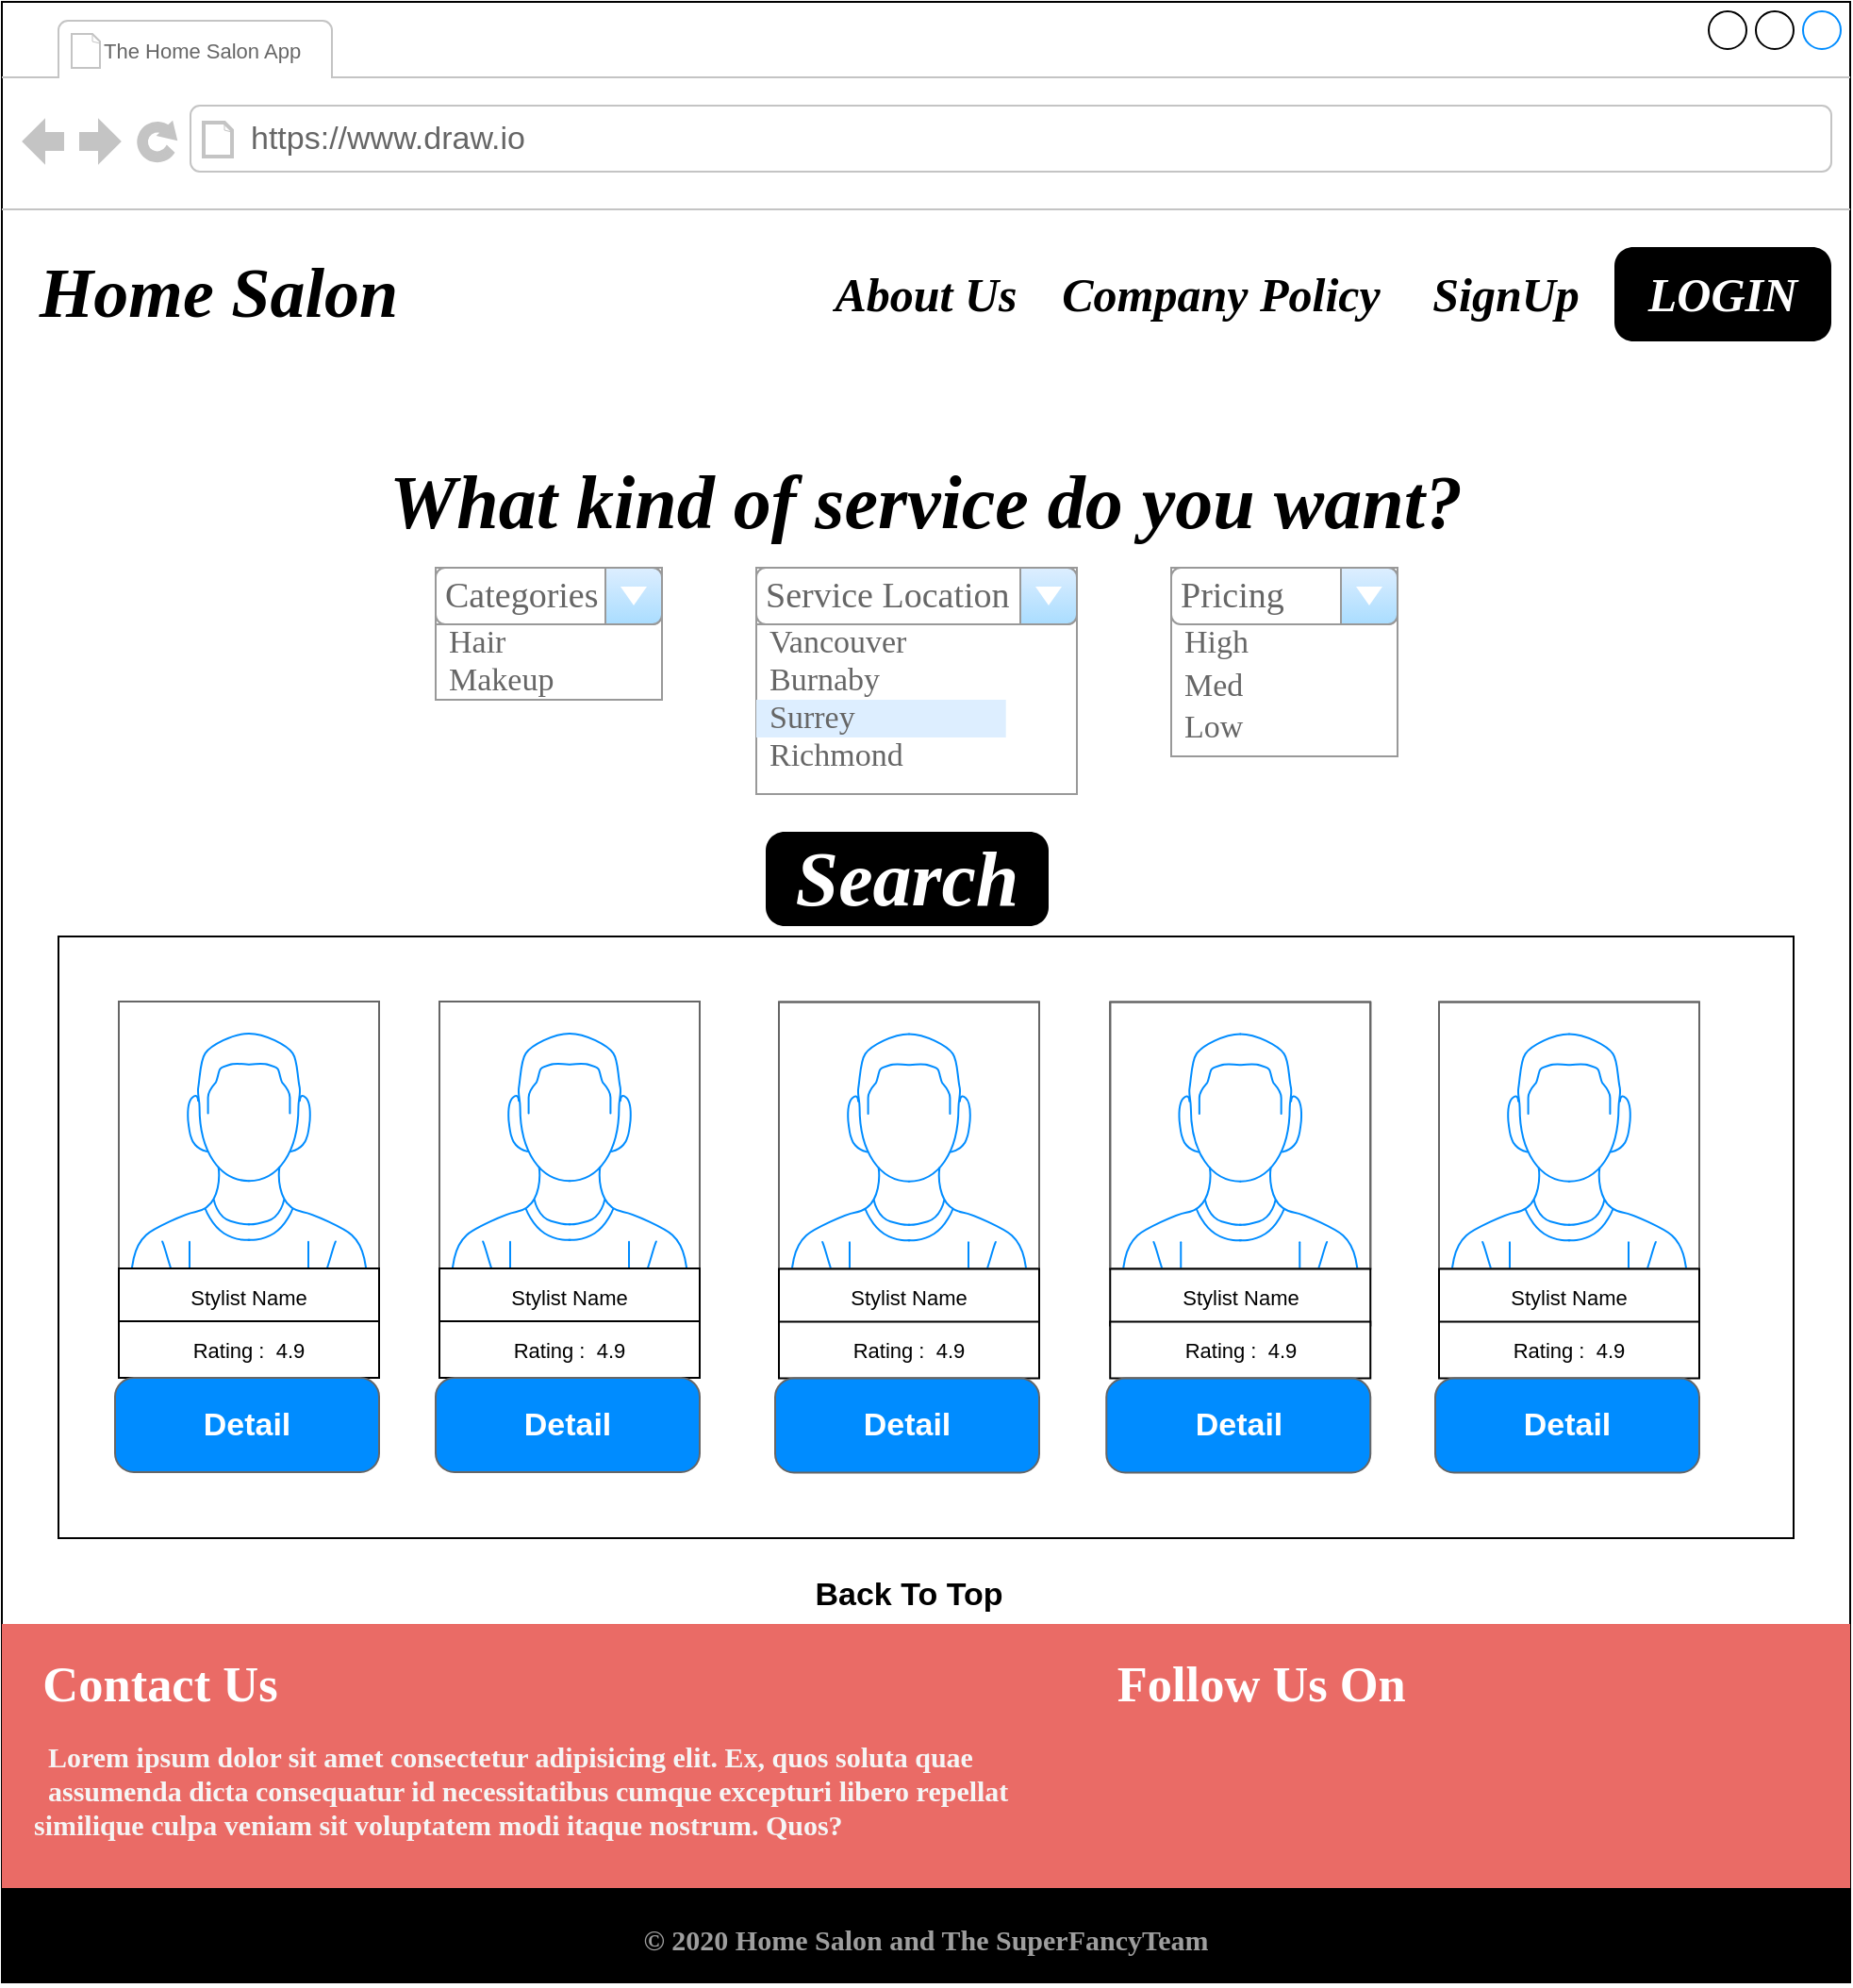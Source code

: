 <mxfile version="13.7.9" type="onedrive"><diagram name="Page-1" id="2cc2dc42-3aac-f2a9-1cec-7a8b7cbee084"><mxGraphModel dx="1301" dy="700" grid="1" gridSize="10" guides="1" tooltips="1" connect="1" arrows="1" fold="1" page="1" pageScale="1" pageWidth="1100" pageHeight="850" background="#ffffff" math="0" shadow="0"><root><mxCell id="0"/><mxCell id="1" parent="0"/><mxCell id="RGxN35gXqo9Cxzw9LaKJ-1" value="" style="strokeWidth=1;shadow=0;dashed=0;align=center;html=1;shape=mxgraph.mockup.containers.browserWindow;rSize=0;strokeColor2=#008cff;strokeColor3=#c4c4c4;mainText=,;recursiveResize=0;rounded=0;sketch=0;fontSize=8;" parent="1" vertex="1"><mxGeometry x="60" y="20" width="980" height="1050" as="geometry"/></mxCell><mxCell id="RGxN35gXqo9Cxzw9LaKJ-2" value="&lt;font style=&quot;font-size: 11px&quot;&gt;The Home Salon App&lt;/font&gt;" style="strokeWidth=1;shadow=0;dashed=0;align=center;html=1;shape=mxgraph.mockup.containers.anchor;fontSize=17;fontColor=#666666;align=left;" parent="RGxN35gXqo9Cxzw9LaKJ-1" vertex="1"><mxGeometry x="52" y="12" width="120" height="26" as="geometry"/></mxCell><mxCell id="RGxN35gXqo9Cxzw9LaKJ-3" value="https://www.draw.io" style="strokeWidth=1;shadow=0;dashed=0;align=center;html=1;shape=mxgraph.mockup.containers.anchor;rSize=0;fontSize=17;fontColor=#666666;align=left;" parent="RGxN35gXqo9Cxzw9LaKJ-1" vertex="1"><mxGeometry x="130" y="60" width="250" height="26" as="geometry"/></mxCell><mxCell id="RGxN35gXqo9Cxzw9LaKJ-5" value="&lt;font face=&quot;italic&quot; size=&quot;1&quot;&gt;&lt;b&gt;&lt;i style=&quot;font-size: 40px ; background-color: rgb(255 , 255 , 255)&quot;&gt;What kind&lt;font color=&quot;#ffffff&quot;&gt; &lt;/font&gt;of service do you want?&lt;/i&gt;&lt;/b&gt;&lt;/font&gt;" style="text;html=1;strokeColor=none;fillColor=none;align=center;verticalAlign=middle;whiteSpace=wrap;rounded=0;sketch=0;fontColor=#000000;" parent="RGxN35gXqo9Cxzw9LaKJ-1" vertex="1"><mxGeometry x="125" y="190" width="730" height="150" as="geometry"/></mxCell><mxCell id="RGxN35gXqo9Cxzw9LaKJ-8" value="&lt;font face=&quot;italic&quot; style=&quot;font-size: 25px;&quot;&gt;SignUp&lt;/font&gt;" style="strokeWidth=1;shadow=0;dashed=0;align=center;html=1;shape=mxgraph.mockup.buttons.button;mainText=;buttonStyle=round;fontSize=25;fontStyle=3;whiteSpace=wrap;rounded=0;sketch=0;horizontal=1;labelBackgroundColor=none;fillColor=none;strokeColor=none;" parent="RGxN35gXqo9Cxzw9LaKJ-1" vertex="1"><mxGeometry x="740" y="130" width="115" height="50" as="geometry"/></mxCell><mxCell id="RGxN35gXqo9Cxzw9LaKJ-12" value="LOGIN" style="strokeWidth=1;shadow=0;dashed=0;align=center;html=1;shape=mxgraph.mockup.buttons.button;fontColor=#ffffff;mainText=;buttonStyle=round;fontSize=25;fontStyle=3;whiteSpace=wrap;rounded=0;sketch=0;fontFamily=italic;fillColor=#000000;perimeterSpacing=0;strokeColor=none;" parent="RGxN35gXqo9Cxzw9LaKJ-1" vertex="1"><mxGeometry x="855" y="130" width="115" height="50" as="geometry"/></mxCell><mxCell id="RGxN35gXqo9Cxzw9LaKJ-13" value="&lt;font face=&quot;italic&quot; style=&quot;font-size: 25px&quot;&gt;Company Policy&lt;/font&gt;" style="strokeWidth=1;shadow=0;dashed=0;align=center;html=1;shape=mxgraph.mockup.buttons.button;mainText=;buttonStyle=round;fontSize=25;fontStyle=3;whiteSpace=wrap;rounded=0;sketch=0;horizontal=1;labelBackgroundColor=none;fillColor=none;strokeColor=none;" parent="RGxN35gXqo9Cxzw9LaKJ-1" vertex="1"><mxGeometry x="553.75" y="130" width="185" height="50" as="geometry"/></mxCell><mxCell id="RGxN35gXqo9Cxzw9LaKJ-14" value="&lt;font face=&quot;italic&quot; style=&quot;font-size: 25px&quot;&gt;About Us&lt;/font&gt;" style="strokeWidth=1;shadow=0;dashed=0;align=center;html=1;shape=mxgraph.mockup.buttons.button;mainText=;buttonStyle=round;fontSize=25;fontStyle=3;whiteSpace=wrap;rounded=0;sketch=0;horizontal=1;labelBackgroundColor=none;fillColor=none;strokeColor=none;" parent="RGxN35gXqo9Cxzw9LaKJ-1" vertex="1"><mxGeometry x="426.25" y="130" width="127.5" height="50" as="geometry"/></mxCell><mxCell id="RGxN35gXqo9Cxzw9LaKJ-15" value="&lt;font face=&quot;italic&quot; style=&quot;font-size: 37px&quot;&gt;Home Salon&lt;/font&gt;" style="strokeWidth=1;shadow=0;dashed=0;align=center;html=1;shape=mxgraph.mockup.buttons.button;mainText=;buttonStyle=round;fontSize=25;fontStyle=3;whiteSpace=wrap;rounded=0;sketch=0;horizontal=1;labelBackgroundColor=none;fillColor=none;strokeColor=none;" parent="RGxN35gXqo9Cxzw9LaKJ-1" vertex="1"><mxGeometry y="120" width="230" height="70" as="geometry"/></mxCell><mxCell id="RGxN35gXqo9Cxzw9LaKJ-35" value="&lt;h5 class=&quot;white-text&quot; style=&quot;box-sizing: inherit ; line-height: 27.06px ; font-size: 1.64rem ; margin: 1.093rem 0px 0.656rem ; color: rgb(255 , 255 , 255)&quot;&gt;&lt;span style=&quot;background-color: rgb(234 , 107 , 102)&quot;&gt;&lt;font face=&quot;italic&quot;&gt;&amp;nbsp; &amp;nbsp;Contact Us&lt;/font&gt;&lt;/span&gt;&lt;/h5&gt;&lt;p class=&quot;grey-text text-lighten-4&quot; style=&quot;box-sizing: inherit ; font-size: 15px ; color: rgb(245 , 245 , 245)&quot;&gt;&lt;span style=&quot;background-color: rgb(234 , 107 , 102)&quot;&gt;&lt;b&gt;&lt;font face=&quot;italic&quot;&gt;&amp;nbsp; &amp;nbsp; &amp;nbsp; Lorem ipsum dolor sit amet consectetur adipisicing elit. Ex, quos soluta quae&amp;nbsp; &amp;nbsp; &amp;nbsp; &amp;nbsp; &amp;nbsp; &amp;nbsp; &amp;nbsp; &amp;nbsp; &amp;nbsp; assumenda dicta consequatur id necessitatibus cumque excepturi libero repellat&amp;nbsp; &amp;nbsp; &amp;nbsp; &amp;nbsp; &amp;nbsp; &amp;nbsp; similique culpa veniam sit voluptatem modi itaque nostrum. Quos?&lt;/font&gt;&lt;/b&gt;&lt;/span&gt;&lt;/p&gt;" style="text;spacingTop=-5;whiteSpace=wrap;html=1;align=left;fontSize=12;fontFamily=Helvetica;rounded=0;labelBackgroundColor=none;sketch=0;fillColor=#EA6B66;" parent="RGxN35gXqo9Cxzw9LaKJ-1" vertex="1"><mxGeometry y="860" width="560" height="140" as="geometry"/></mxCell><mxCell id="RGxN35gXqo9Cxzw9LaKJ-39" value="&lt;h5 class=&quot;white-text&quot; style=&quot;box-sizing: inherit; line-height: 27.06px; font-size: 1.64rem; margin: 1.093rem 0px 0.656rem;&quot;&gt;&lt;span style=&quot;color: rgb(158 , 158 , 158) ; font-size: 15px ; background-color: rgb(0 , 0 , 0)&quot;&gt;&lt;font face=&quot;italic&quot;&gt;© 2020 Home Salon and The SuperFancyTeam&lt;/font&gt;&lt;/span&gt;&lt;/h5&gt;" style="text;spacingTop=-5;whiteSpace=wrap;html=1;align=center;fontSize=12;fontFamily=Helvetica;rounded=0;labelBackgroundColor=none;sketch=0;fillColor=#000000;verticalAlign=middle;" parent="RGxN35gXqo9Cxzw9LaKJ-1" vertex="1"><mxGeometry y="1000" width="980" height="50" as="geometry"/></mxCell><mxCell id="RGxN35gXqo9Cxzw9LaKJ-40" value="&lt;h5 class=&quot;white-text&quot; style=&quot;box-sizing: inherit ; line-height: 27.06px ; font-size: 1.64rem ; margin: 1.093rem 0px 0.656rem ; color: rgb(255 , 255 , 255)&quot;&gt;&lt;span style=&quot;background-color: rgb(234 , 107 , 102)&quot;&gt;&lt;font face=&quot;italic&quot;&gt;&amp;nbsp; &amp;nbsp; &amp;nbsp; Follow Us On&lt;/font&gt;&lt;/span&gt;&lt;/h5&gt;&lt;p class=&quot;grey-text text-lighten-4&quot; style=&quot;box-sizing: inherit ; font-size: 15px ; color: rgb(245 , 245 , 245)&quot;&gt;&lt;span style=&quot;background-color: rgb(234 , 107 , 102)&quot;&gt;&lt;b&gt;&lt;font face=&quot;italic&quot;&gt;&amp;nbsp; &amp;nbsp; &amp;nbsp;&amp;nbsp;&lt;/font&gt;&lt;/b&gt;&lt;/span&gt;&lt;/p&gt;" style="text;spacingTop=-5;whiteSpace=wrap;html=1;align=left;fontSize=12;fontFamily=Helvetica;rounded=0;labelBackgroundColor=none;sketch=0;fillColor=#EA6B66;" parent="RGxN35gXqo9Cxzw9LaKJ-1" vertex="1"><mxGeometry x="550" y="860" width="430" height="140" as="geometry"/></mxCell><mxCell id="RGxN35gXqo9Cxzw9LaKJ-41" value="&lt;font face=&quot;italic&quot;&gt;Facebook&lt;/font&gt;" style="strokeWidth=1;shadow=0;dashed=0;align=left;html=1;shape=mxgraph.mockup.buttons.button;fontColor=#ffffff;mainText=;buttonStyle=round;fontSize=17;fontStyle=1;whiteSpace=wrap;rounded=0;labelBackgroundColor=none;sketch=0;fillColor=none;strokeColor=none;" parent="RGxN35gXqo9Cxzw9LaKJ-1" vertex="1"><mxGeometry x="590" y="653" width="131.25" height="25" as="geometry"/></mxCell><mxCell id="RGxN35gXqo9Cxzw9LaKJ-42" value="&lt;font face=&quot;italic&quot;&gt;Instagram&lt;/font&gt;" style="strokeWidth=1;shadow=0;dashed=0;align=left;html=1;shape=mxgraph.mockup.buttons.button;fontColor=#ffffff;mainText=;buttonStyle=round;fontSize=17;fontStyle=1;whiteSpace=wrap;rounded=0;labelBackgroundColor=none;sketch=0;fillColor=none;strokeColor=none;" parent="RGxN35gXqo9Cxzw9LaKJ-1" vertex="1"><mxGeometry x="590" y="678" width="131.25" height="25" as="geometry"/></mxCell><mxCell id="RGxN35gXqo9Cxzw9LaKJ-43" value="&lt;font face=&quot;italic&quot;&gt;Tweeter&lt;/font&gt;" style="strokeWidth=1;shadow=0;dashed=0;align=left;html=1;shape=mxgraph.mockup.buttons.button;fontColor=#ffffff;mainText=;buttonStyle=round;fontSize=17;fontStyle=1;whiteSpace=wrap;rounded=0;labelBackgroundColor=none;sketch=0;fillColor=none;strokeColor=none;" parent="RGxN35gXqo9Cxzw9LaKJ-1" vertex="1"><mxGeometry x="590" y="703" width="131.25" height="25" as="geometry"/></mxCell><mxCell id="RGxN35gXqo9Cxzw9LaKJ-60" value="&lt;font face=&quot;italic&quot; size=&quot;1&quot;&gt;&lt;i style=&quot;font-size: 41px&quot;&gt;Search&lt;/i&gt;&lt;/font&gt;" style="strokeWidth=1;shadow=0;dashed=0;align=center;html=1;shape=mxgraph.mockup.buttons.button;fontColor=#ffffff;mainText=;buttonStyle=round;fontSize=17;fontStyle=1;whiteSpace=wrap;rounded=0;labelBackgroundColor=none;sketch=0;strokeColor=none;fillColor=#000000;" parent="RGxN35gXqo9Cxzw9LaKJ-1" vertex="1"><mxGeometry x="405" y="440" width="150" height="50" as="geometry"/></mxCell><mxCell id="RGxN35gXqo9Cxzw9LaKJ-62" value="" style="strokeWidth=1;shadow=0;dashed=0;align=center;html=1;shape=mxgraph.mockup.forms.rrect;rSize=0;strokeColor=#999999;fillColor=#ffffff;rounded=0;labelBackgroundColor=none;sketch=0;fontSize=25;fontColor=#000000;" parent="RGxN35gXqo9Cxzw9LaKJ-1" vertex="1"><mxGeometry x="620" y="300" width="120" height="100" as="geometry"/></mxCell><mxCell id="RGxN35gXqo9Cxzw9LaKJ-63" value="&lt;font face=&quot;italic&quot;&gt;High&lt;/font&gt;" style="strokeWidth=1;shadow=0;dashed=0;align=center;html=1;shape=mxgraph.mockup.forms.anchor;fontSize=17;fontColor=#666666;align=left;spacingLeft=5;resizeWidth=1;" parent="RGxN35gXqo9Cxzw9LaKJ-62" vertex="1"><mxGeometry width="72.0" height="20" relative="1" as="geometry"><mxPoint y="30" as="offset"/></mxGeometry></mxCell><mxCell id="RGxN35gXqo9Cxzw9LaKJ-64" value="&lt;span style=&quot;font-family: &amp;#34;italic&amp;#34;&quot;&gt;Med&lt;/span&gt;" style="strokeWidth=1;shadow=0;dashed=0;align=center;html=1;shape=mxgraph.mockup.forms.anchor;fontSize=17;fontColor=#666666;align=left;spacingLeft=5;resizeWidth=1;" parent="RGxN35gXqo9Cxzw9LaKJ-62" vertex="1"><mxGeometry width="72.0" height="20" relative="1" as="geometry"><mxPoint y="53" as="offset"/></mxGeometry></mxCell><mxCell id="RGxN35gXqo9Cxzw9LaKJ-65" value="" style="strokeWidth=1;shadow=0;dashed=0;align=center;html=1;shape=mxgraph.mockup.forms.anchor;fontSize=17;fontColor=#666666;align=left;spacingLeft=5;resizeWidth=1;" parent="RGxN35gXqo9Cxzw9LaKJ-62" vertex="1"><mxGeometry width="72.0" height="20" relative="1" as="geometry"><mxPoint y="90" as="offset"/></mxGeometry></mxCell><mxCell id="RGxN35gXqo9Cxzw9LaKJ-68" value="&lt;span style=&quot;font-family: &amp;#34;italic&amp;#34;&quot;&gt;Low&lt;/span&gt;" style="strokeWidth=1;shadow=0;dashed=0;align=center;html=1;shape=mxgraph.mockup.forms.anchor;fontSize=17;fontColor=#666666;align=left;spacingLeft=5;resizeWidth=1;" parent="RGxN35gXqo9Cxzw9LaKJ-62" vertex="1"><mxGeometry y="75" width="72.0" height="20" as="geometry"/></mxCell><mxCell id="RGxN35gXqo9Cxzw9LaKJ-67" value="&lt;font face=&quot;italic&quot;&gt;&lt;span style=&quot;font-size: 19px&quot;&gt;Pricing&lt;/span&gt;&lt;/font&gt;" style="strokeWidth=1;shadow=0;dashed=0;align=center;html=1;shape=mxgraph.mockup.forms.comboBox;strokeColor=#999999;fillColor=#ddeeff;align=left;fillColor2=#aaddff;mainText=;fontColor=#666666;fontSize=17;spacingLeft=3;rounded=0;labelBackgroundColor=none;sketch=0;" parent="RGxN35gXqo9Cxzw9LaKJ-62" vertex="1"><mxGeometry width="120" height="30" as="geometry"/></mxCell><mxCell id="RGxN35gXqo9Cxzw9LaKJ-29" value="" style="strokeWidth=1;shadow=0;dashed=0;align=center;html=1;shape=mxgraph.mockup.forms.rrect;rSize=0;strokeColor=#999999;fillColor=#ffffff;rounded=0;labelBackgroundColor=none;sketch=0;fontSize=25;fontColor=#000000;" parent="RGxN35gXqo9Cxzw9LaKJ-1" vertex="1"><mxGeometry x="230" y="300" width="120" height="70" as="geometry"/></mxCell><mxCell id="RGxN35gXqo9Cxzw9LaKJ-31" value="&lt;font face=&quot;italic&quot;&gt;Hair&lt;/font&gt;" style="strokeWidth=1;shadow=0;dashed=0;align=center;html=1;shape=mxgraph.mockup.forms.anchor;fontSize=17;fontColor=#666666;align=left;spacingLeft=5;resizeWidth=1;" parent="RGxN35gXqo9Cxzw9LaKJ-29" vertex="1"><mxGeometry width="72.0" height="20" relative="1" as="geometry"><mxPoint y="30" as="offset"/></mxGeometry></mxCell><mxCell id="RGxN35gXqo9Cxzw9LaKJ-32" value="&lt;font face=&quot;italic&quot;&gt;Makeup&lt;/font&gt;" style="strokeWidth=1;shadow=0;dashed=0;align=center;html=1;shape=mxgraph.mockup.forms.anchor;fontSize=17;fontColor=#666666;align=left;spacingLeft=5;resizeWidth=1;" parent="RGxN35gXqo9Cxzw9LaKJ-29" vertex="1"><mxGeometry width="72.0" height="20" relative="1" as="geometry"><mxPoint y="50" as="offset"/></mxGeometry></mxCell><mxCell id="RGxN35gXqo9Cxzw9LaKJ-34" value="" style="strokeWidth=1;shadow=0;dashed=0;align=center;html=1;shape=mxgraph.mockup.forms.anchor;fontSize=17;fontColor=#666666;align=left;spacingLeft=5;resizeWidth=1;" parent="RGxN35gXqo9Cxzw9LaKJ-29" vertex="1"><mxGeometry width="72.0" height="20" relative="1" as="geometry"><mxPoint y="90" as="offset"/></mxGeometry></mxCell><mxCell id="RGxN35gXqo9Cxzw9LaKJ-57" value="Title" style="strokeWidth=1;shadow=0;dashed=0;align=center;html=1;shape=mxgraph.mockup.forms.rrect;rSize=0;strokeColor=#999999;fontColor=#008cff;fontSize=17;fillColor=#ffffff;resizeWidth=1;" parent="RGxN35gXqo9Cxzw9LaKJ-29" vertex="1"><mxGeometry x="1.364e-13" width="90.0" height="30" as="geometry"/></mxCell><mxCell id="RGxN35gXqo9Cxzw9LaKJ-59" value="&lt;font face=&quot;italic&quot; style=&quot;font-size: 19px&quot;&gt;Categories&lt;/font&gt;" style="strokeWidth=1;shadow=0;dashed=0;align=center;html=1;shape=mxgraph.mockup.forms.comboBox;strokeColor=#999999;fillColor=#ddeeff;align=left;fillColor2=#aaddff;mainText=;fontColor=#666666;fontSize=17;spacingLeft=3;rounded=0;labelBackgroundColor=none;sketch=0;" parent="RGxN35gXqo9Cxzw9LaKJ-29" vertex="1"><mxGeometry width="120" height="30" as="geometry"/></mxCell><mxCell id="RGxN35gXqo9Cxzw9LaKJ-51" value="" style="strokeWidth=1;shadow=0;dashed=0;align=center;html=1;shape=mxgraph.mockup.forms.rrect;rSize=0;strokeColor=#999999;fillColor=#ffffff;rounded=0;labelBackgroundColor=none;sketch=0;fontSize=25;fontColor=#000000;" parent="RGxN35gXqo9Cxzw9LaKJ-1" vertex="1"><mxGeometry x="400" y="300" width="170" height="120" as="geometry"/></mxCell><mxCell id="RGxN35gXqo9Cxzw9LaKJ-52" value="Title" style="strokeWidth=1;shadow=0;dashed=0;align=center;html=1;shape=mxgraph.mockup.forms.rrect;rSize=0;strokeColor=#999999;fontColor=#008cff;fontSize=17;fillColor=#ffffff;resizeWidth=1;" parent="RGxN35gXqo9Cxzw9LaKJ-51" vertex="1"><mxGeometry width="132.353" height="30" relative="1" as="geometry"/></mxCell><mxCell id="RGxN35gXqo9Cxzw9LaKJ-53" value="&lt;font face=&quot;italic&quot;&gt;Vancouver&lt;/font&gt;" style="strokeWidth=1;shadow=0;dashed=0;align=center;html=1;shape=mxgraph.mockup.forms.anchor;fontSize=17;fontColor=#666666;align=left;spacingLeft=5;resizeWidth=1;" parent="RGxN35gXqo9Cxzw9LaKJ-51" vertex="1"><mxGeometry width="132.353" height="20" relative="1" as="geometry"><mxPoint y="30" as="offset"/></mxGeometry></mxCell><mxCell id="RGxN35gXqo9Cxzw9LaKJ-54" value="&lt;font face=&quot;italic&quot;&gt;Burnaby&lt;/font&gt;" style="strokeWidth=1;shadow=0;dashed=0;align=center;html=1;shape=mxgraph.mockup.forms.anchor;fontSize=17;fontColor=#666666;align=left;spacingLeft=5;resizeWidth=1;" parent="RGxN35gXqo9Cxzw9LaKJ-51" vertex="1"><mxGeometry width="132.353" height="20" relative="1" as="geometry"><mxPoint y="50" as="offset"/></mxGeometry></mxCell><mxCell id="RGxN35gXqo9Cxzw9LaKJ-55" value="&lt;font face=&quot;italic&quot;&gt;Surrey&lt;/font&gt;" style="strokeWidth=1;shadow=0;dashed=0;align=center;html=1;shape=mxgraph.mockup.forms.rrect;rSize=0;fontSize=17;fontColor=#666666;align=left;spacingLeft=5;fillColor=#ddeeff;strokeColor=none;resizeWidth=1;" parent="RGxN35gXqo9Cxzw9LaKJ-51" vertex="1"><mxGeometry width="132.353" height="20" relative="1" as="geometry"><mxPoint y="70" as="offset"/></mxGeometry></mxCell><mxCell id="RGxN35gXqo9Cxzw9LaKJ-56" value="&lt;font face=&quot;italic&quot;&gt;Richmond&lt;/font&gt;" style="strokeWidth=1;shadow=0;dashed=0;align=center;html=1;shape=mxgraph.mockup.forms.anchor;fontSize=17;fontColor=#666666;align=left;spacingLeft=5;resizeWidth=1;" parent="RGxN35gXqo9Cxzw9LaKJ-51" vertex="1"><mxGeometry width="132.353" height="20" relative="1" as="geometry"><mxPoint y="90" as="offset"/></mxGeometry></mxCell><mxCell id="RGxN35gXqo9Cxzw9LaKJ-58" value="&lt;font face=&quot;italic&quot; style=&quot;font-size: 19px&quot;&gt;Service Location&lt;/font&gt;" style="strokeWidth=1;shadow=0;dashed=0;align=center;html=1;shape=mxgraph.mockup.forms.comboBox;strokeColor=#999999;fillColor=#ddeeff;align=left;fillColor2=#aaddff;mainText=;fontColor=#666666;fontSize=17;spacingLeft=3;rounded=0;labelBackgroundColor=none;sketch=0;" parent="RGxN35gXqo9Cxzw9LaKJ-51" vertex="1"><mxGeometry width="170" height="30" as="geometry"/></mxCell><mxCell id="NOzrRtriYUhvcBPptgW4-2" value="" style="rounded=0;whiteSpace=wrap;html=1;" vertex="1" parent="RGxN35gXqo9Cxzw9LaKJ-1"><mxGeometry x="30" y="495.5" width="920" height="319" as="geometry"/></mxCell><mxCell id="NOzrRtriYUhvcBPptgW4-4" value="" style="verticalLabelPosition=bottom;shadow=0;dashed=0;align=center;html=1;verticalAlign=top;strokeWidth=1;shape=mxgraph.mockup.containers.userMale;strokeColor=#666666;strokeColor2=#008cff;" vertex="1" parent="RGxN35gXqo9Cxzw9LaKJ-1"><mxGeometry x="62" y="530" width="138" height="141.5" as="geometry"/></mxCell><mxCell id="NOzrRtriYUhvcBPptgW4-8" value="Stylist Name" style="rounded=0;whiteSpace=wrap;html=1;fontSize=11;align=center;" vertex="1" parent="RGxN35gXqo9Cxzw9LaKJ-1"><mxGeometry x="62" y="671.5" width="138" height="30" as="geometry"/></mxCell><mxCell id="NOzrRtriYUhvcBPptgW4-14" value="Rating :&amp;nbsp; 4.9" style="rounded=0;whiteSpace=wrap;html=1;fontSize=11;align=center;" vertex="1" parent="RGxN35gXqo9Cxzw9LaKJ-1"><mxGeometry x="62" y="699.5" width="138" height="30" as="geometry"/></mxCell><mxCell id="NOzrRtriYUhvcBPptgW4-15" value="Detail" style="strokeWidth=1;shadow=0;dashed=0;align=center;html=1;shape=mxgraph.mockup.buttons.button;strokeColor=#666666;fontColor=#ffffff;mainText=;buttonStyle=round;fontSize=17;fontStyle=1;fillColor=#008cff;whiteSpace=wrap;" vertex="1" parent="RGxN35gXqo9Cxzw9LaKJ-1"><mxGeometry x="60" y="729.5" width="140" height="50" as="geometry"/></mxCell><mxCell id="NOzrRtriYUhvcBPptgW4-16" value="" style="verticalLabelPosition=bottom;shadow=0;dashed=0;align=center;html=1;verticalAlign=top;strokeWidth=1;shape=mxgraph.mockup.containers.userMale;strokeColor=#666666;strokeColor2=#008cff;" vertex="1" parent="RGxN35gXqo9Cxzw9LaKJ-1"><mxGeometry x="232" y="530" width="138" height="141.5" as="geometry"/></mxCell><mxCell id="NOzrRtriYUhvcBPptgW4-17" value="Stylist Name" style="rounded=0;whiteSpace=wrap;html=1;fontSize=11;align=center;" vertex="1" parent="RGxN35gXqo9Cxzw9LaKJ-1"><mxGeometry x="232" y="671.5" width="138" height="30" as="geometry"/></mxCell><mxCell id="NOzrRtriYUhvcBPptgW4-18" value="Rating :&amp;nbsp; 4.9" style="rounded=0;whiteSpace=wrap;html=1;fontSize=11;align=center;" vertex="1" parent="RGxN35gXqo9Cxzw9LaKJ-1"><mxGeometry x="232" y="699.5" width="138" height="30" as="geometry"/></mxCell><mxCell id="NOzrRtriYUhvcBPptgW4-19" value="Detail" style="strokeWidth=1;shadow=0;dashed=0;align=center;html=1;shape=mxgraph.mockup.buttons.button;strokeColor=#666666;fontColor=#ffffff;mainText=;buttonStyle=round;fontSize=17;fontStyle=1;fillColor=#008cff;whiteSpace=wrap;" vertex="1" parent="RGxN35gXqo9Cxzw9LaKJ-1"><mxGeometry x="230" y="729.5" width="140" height="50" as="geometry"/></mxCell><mxCell id="NOzrRtriYUhvcBPptgW4-20" value="" style="verticalLabelPosition=bottom;shadow=0;dashed=0;align=center;html=1;verticalAlign=top;strokeWidth=1;shape=mxgraph.mockup.containers.userMale;strokeColor=#666666;strokeColor2=#008cff;" vertex="1" parent="RGxN35gXqo9Cxzw9LaKJ-1"><mxGeometry x="412" y="530.25" width="138" height="141.5" as="geometry"/></mxCell><mxCell id="NOzrRtriYUhvcBPptgW4-21" value="Stylist Name" style="rounded=0;whiteSpace=wrap;html=1;fontSize=11;align=center;" vertex="1" parent="RGxN35gXqo9Cxzw9LaKJ-1"><mxGeometry x="412" y="671.75" width="138" height="30" as="geometry"/></mxCell><mxCell id="NOzrRtriYUhvcBPptgW4-22" value="Rating :&amp;nbsp; 4.9" style="rounded=0;whiteSpace=wrap;html=1;fontSize=11;align=center;" vertex="1" parent="RGxN35gXqo9Cxzw9LaKJ-1"><mxGeometry x="412" y="699.75" width="138" height="30" as="geometry"/></mxCell><mxCell id="NOzrRtriYUhvcBPptgW4-23" value="Detail" style="strokeWidth=1;shadow=0;dashed=0;align=center;html=1;shape=mxgraph.mockup.buttons.button;strokeColor=#666666;fontColor=#ffffff;mainText=;buttonStyle=round;fontSize=17;fontStyle=1;fillColor=#008cff;whiteSpace=wrap;" vertex="1" parent="RGxN35gXqo9Cxzw9LaKJ-1"><mxGeometry x="410" y="729.75" width="140" height="50" as="geometry"/></mxCell><mxCell id="NOzrRtriYUhvcBPptgW4-24" value="" style="verticalLabelPosition=bottom;shadow=0;dashed=0;align=center;html=1;verticalAlign=top;strokeWidth=1;shape=mxgraph.mockup.containers.userMale;strokeColor=#666666;strokeColor2=#008cff;" vertex="1" parent="RGxN35gXqo9Cxzw9LaKJ-1"><mxGeometry x="587.63" y="530.25" width="138" height="141.5" as="geometry"/></mxCell><mxCell id="NOzrRtriYUhvcBPptgW4-25" value="Stylist Name" style="rounded=0;whiteSpace=wrap;html=1;fontSize=11;align=center;" vertex="1" parent="RGxN35gXqo9Cxzw9LaKJ-1"><mxGeometry x="587.63" y="671.75" width="138" height="30" as="geometry"/></mxCell><mxCell id="NOzrRtriYUhvcBPptgW4-26" value="Rating :&amp;nbsp; 4.9" style="rounded=0;whiteSpace=wrap;html=1;fontSize=11;align=center;" vertex="1" parent="RGxN35gXqo9Cxzw9LaKJ-1"><mxGeometry x="587.63" y="699.75" width="138" height="30" as="geometry"/></mxCell><mxCell id="NOzrRtriYUhvcBPptgW4-27" value="Detail" style="strokeWidth=1;shadow=0;dashed=0;align=center;html=1;shape=mxgraph.mockup.buttons.button;strokeColor=#666666;fontColor=#ffffff;mainText=;buttonStyle=round;fontSize=17;fontStyle=1;fillColor=#008cff;whiteSpace=wrap;" vertex="1" parent="RGxN35gXqo9Cxzw9LaKJ-1"><mxGeometry x="585.63" y="729.75" width="140" height="50" as="geometry"/></mxCell><mxCell id="NOzrRtriYUhvcBPptgW4-28" value="" style="verticalLabelPosition=bottom;shadow=0;dashed=0;align=center;html=1;verticalAlign=top;strokeWidth=1;shape=mxgraph.mockup.containers.userMale;strokeColor=#666666;strokeColor2=#008cff;" vertex="1" parent="RGxN35gXqo9Cxzw9LaKJ-1"><mxGeometry x="762" y="530.25" width="138" height="141.5" as="geometry"/></mxCell><mxCell id="NOzrRtriYUhvcBPptgW4-29" value="Stylist Name" style="rounded=0;whiteSpace=wrap;html=1;fontSize=11;align=center;" vertex="1" parent="RGxN35gXqo9Cxzw9LaKJ-1"><mxGeometry x="762" y="671.75" width="138" height="30" as="geometry"/></mxCell><mxCell id="NOzrRtriYUhvcBPptgW4-30" value="Rating :&amp;nbsp; 4.9" style="rounded=0;whiteSpace=wrap;html=1;fontSize=11;align=center;" vertex="1" parent="RGxN35gXqo9Cxzw9LaKJ-1"><mxGeometry x="762" y="699.75" width="138" height="30" as="geometry"/></mxCell><mxCell id="NOzrRtriYUhvcBPptgW4-31" value="Detail" style="strokeWidth=1;shadow=0;dashed=0;align=center;html=1;shape=mxgraph.mockup.buttons.button;strokeColor=#666666;fontColor=#ffffff;mainText=;buttonStyle=round;fontSize=17;fontStyle=1;fillColor=#008cff;whiteSpace=wrap;" vertex="1" parent="RGxN35gXqo9Cxzw9LaKJ-1"><mxGeometry x="760" y="729.75" width="140" height="50" as="geometry"/></mxCell><mxCell id="NOzrRtriYUhvcBPptgW4-32" value="Back To Top" style="strokeWidth=1;shadow=0;dashed=0;align=center;html=1;shape=mxgraph.mockup.buttons.button;mainText=;buttonStyle=round;fontSize=17;fontStyle=1;whiteSpace=wrap;fillColor=#FFFFFF;strokeColor=none;" vertex="1" parent="RGxN35gXqo9Cxzw9LaKJ-1"><mxGeometry x="406" y="830" width="150" height="30" as="geometry"/></mxCell></root></mxGraphModel></diagram></mxfile>